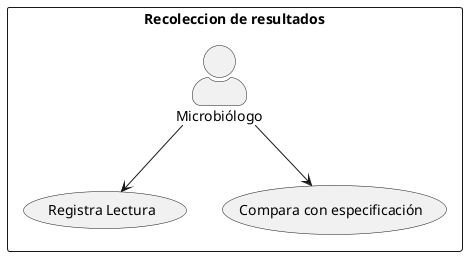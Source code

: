 @startuml

skinparam actorStyle awesome


rectangle "Recoleccion de resultados" {
:Microbiólogo: --> (Registra Lectura)
:Microbiólogo: --> (Compara con especificación)
}

@enduml 